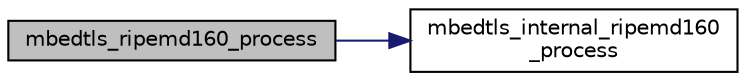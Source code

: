 digraph "mbedtls_ripemd160_process"
{
 // LATEX_PDF_SIZE
  edge [fontname="Helvetica",fontsize="10",labelfontname="Helvetica",labelfontsize="10"];
  node [fontname="Helvetica",fontsize="10",shape=record];
  rankdir="LR";
  Node1 [label="mbedtls_ripemd160_process",height=0.2,width=0.4,color="black", fillcolor="grey75", style="filled", fontcolor="black",tooltip="RIPEMD-160 process data block (internal use only)"];
  Node1 -> Node2 [color="midnightblue",fontsize="10",style="solid",fontname="Helvetica"];
  Node2 [label="mbedtls_internal_ripemd160\l_process",height=0.2,width=0.4,color="black", fillcolor="white", style="filled",URL="$dd/da9/ripemd160_8c.html#a6dfe341167577a7d4ac13f75351be9b6",tooltip="RIPEMD-160 process data block (internal use only)"];
}
